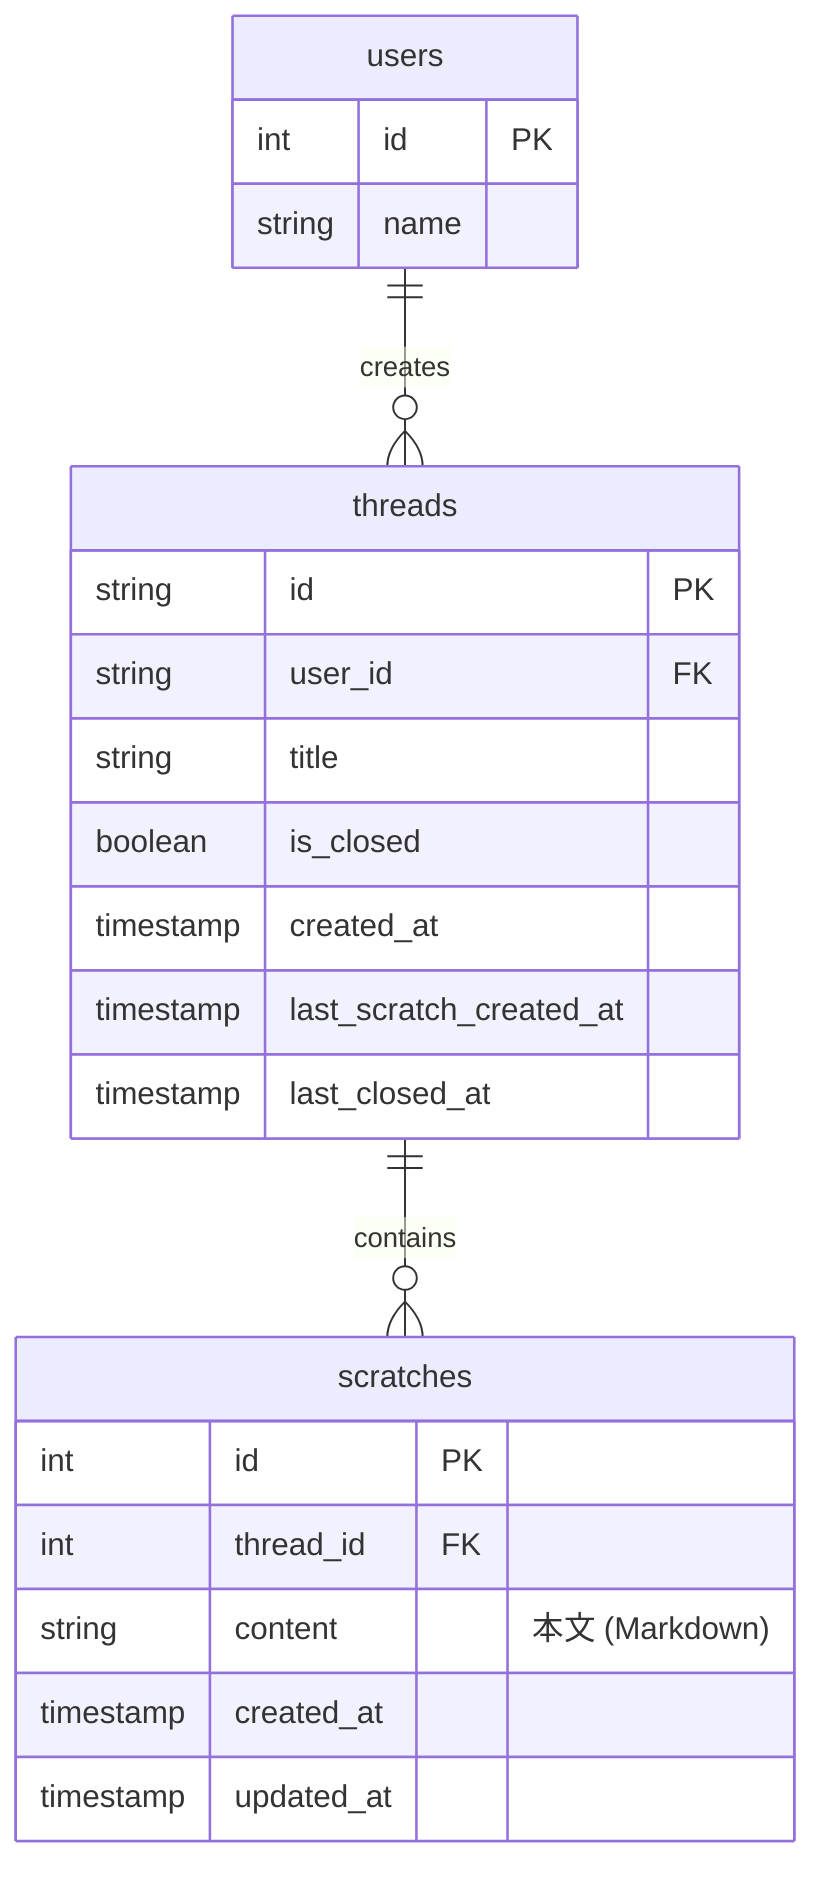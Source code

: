 erDiagram
    "users" {
        int id PK
        string name
    }

    "threads" {
        string id PK
        string user_id FK
        string title
        boolean is_closed
        timestamp created_at
        timestamp last_scratch_created_at
        timestamp last_closed_at
    }

    "scratches" {
        int id PK
        int thread_id FK
        string content "本文 (Markdown)"
        timestamp created_at
        timestamp updated_at
    }

    "users" ||--o{ "threads": "creates"
    "threads" ||--o{ "scratches": "contains"